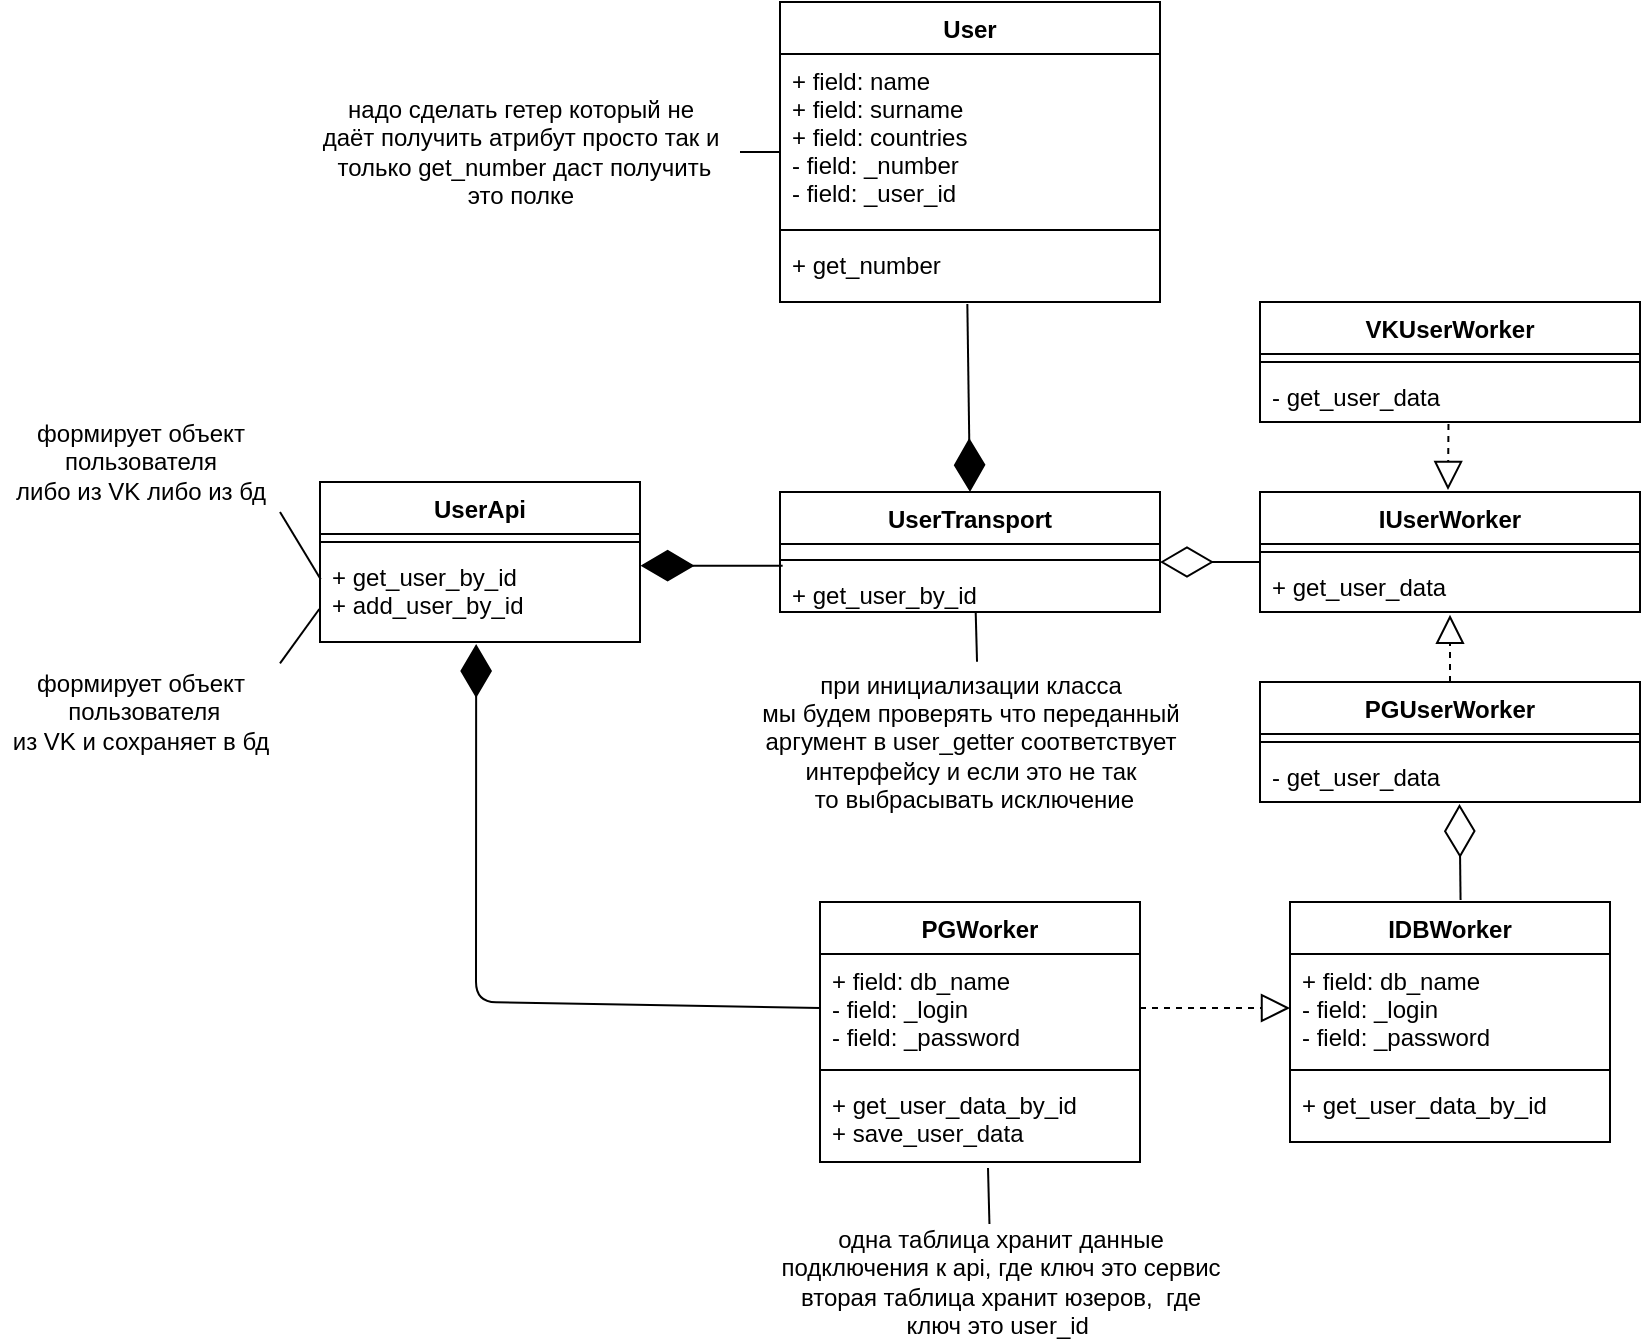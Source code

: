 <mxfile version="12.9.9" type="device"><diagram id="C5RBs43oDa-KdzZeNtuy" name="Page-1"><mxGraphModel dx="2130" dy="1230" grid="1" gridSize="10" guides="1" tooltips="1" connect="1" arrows="1" fold="1" page="1" pageScale="1" pageWidth="827" pageHeight="1169" math="0" shadow="0"><root><mxCell id="WIyWlLk6GJQsqaUBKTNV-0"/><mxCell id="WIyWlLk6GJQsqaUBKTNV-1" parent="WIyWlLk6GJQsqaUBKTNV-0"/><mxCell id="jGwKJgLQtCVfkWyT7vOf-91" value="" style="endArrow=none;html=1;rounded=0;entryX=0.001;entryY=0.583;entryDx=0;entryDy=0;entryPerimeter=0;exitX=1;exitY=0.5;exitDx=0;exitDy=0;" parent="WIyWlLk6GJQsqaUBKTNV-1" target="jGwKJgLQtCVfkWyT7vOf-82" edge="1" source="jGwKJgLQtCVfkWyT7vOf-188"><mxGeometry relative="1" as="geometry"><mxPoint x="-477" y="96" as="sourcePoint"/><mxPoint x="-477" y="44.66" as="targetPoint"/></mxGeometry></mxCell><mxCell id="jGwKJgLQtCVfkWyT7vOf-92" value="при инициализации класса&lt;br&gt;мы будем проверять что переданный&lt;br&gt;аргумент в user_getter соответствует&lt;br&gt;интерфейсу и если это не так&lt;br&gt;&amp;nbsp;то выбрасывать исключение" style="text;html=1;align=center;verticalAlign=middle;resizable=0;points=[];autosize=1;" parent="WIyWlLk6GJQsqaUBKTNV-1" vertex="1"><mxGeometry x="-452" y="350" width="220" height="80" as="geometry"/></mxCell><mxCell id="jGwKJgLQtCVfkWyT7vOf-161" value="" style="endArrow=diamondThin;endFill=0;endSize=24;html=1;entryX=1;entryY=0.625;entryDx=0;entryDy=0;entryPerimeter=0;" parent="WIyWlLk6GJQsqaUBKTNV-1" edge="1" target="ZPyuNEXYWkOXCgR7MvM--2"><mxGeometry width="160" relative="1" as="geometry"><mxPoint x="-197" y="300" as="sourcePoint"/><mxPoint x="-247" y="320" as="targetPoint"/></mxGeometry></mxCell><mxCell id="jGwKJgLQtCVfkWyT7vOf-170" value="" style="endArrow=block;dashed=1;endFill=0;endSize=12;html=1;exitX=0.496;exitY=1.038;exitDx=0;exitDy=0;exitPerimeter=0;" parent="WIyWlLk6GJQsqaUBKTNV-1" source="jGwKJgLQtCVfkWyT7vOf-165" edge="1"><mxGeometry width="160" relative="1" as="geometry"><mxPoint x="-80" y="250" as="sourcePoint"/><mxPoint x="-103" y="264" as="targetPoint"/></mxGeometry></mxCell><mxCell id="jGwKJgLQtCVfkWyT7vOf-171" value="" style="endArrow=block;dashed=1;endFill=0;endSize=12;html=1;exitX=0.5;exitY=0;exitDx=0;exitDy=0;entryX=0.5;entryY=1.053;entryDx=0;entryDy=0;entryPerimeter=0;" parent="WIyWlLk6GJQsqaUBKTNV-1" source="jGwKJgLQtCVfkWyT7vOf-166" target="jGwKJgLQtCVfkWyT7vOf-97" edge="1"><mxGeometry width="160" relative="1" as="geometry"><mxPoint x="-7.83" y="533.49" as="sourcePoint"/><mxPoint x="-80" y="350" as="targetPoint"/></mxGeometry></mxCell><mxCell id="jGwKJgLQtCVfkWyT7vOf-180" value="формирует объект &lt;br&gt;пользователя&lt;br&gt;либо из VK либо из бд" style="text;html=1;align=center;verticalAlign=middle;resizable=0;points=[];autosize=1;" parent="WIyWlLk6GJQsqaUBKTNV-1" vertex="1"><mxGeometry x="-827" y="225" width="140" height="50" as="geometry"/></mxCell><mxCell id="jGwKJgLQtCVfkWyT7vOf-181" value="" style="endArrow=none;html=1;rounded=0;entryX=0.002;entryY=0.319;entryDx=0;entryDy=0;entryPerimeter=0;exitX=1;exitY=1;exitDx=0;exitDy=0;exitPerimeter=0;" parent="WIyWlLk6GJQsqaUBKTNV-1" source="jGwKJgLQtCVfkWyT7vOf-180" target="jGwKJgLQtCVfkWyT7vOf-175" edge="1"><mxGeometry relative="1" as="geometry"><mxPoint x="-887" y="410.06" as="sourcePoint"/><mxPoint x="-805.2" y="299.996" as="targetPoint"/></mxGeometry></mxCell><mxCell id="jGwKJgLQtCVfkWyT7vOf-188" value="надо сделать гетер который не &lt;br&gt;даёт&amp;nbsp;получить атрибут просто так и&lt;br&gt;&amp;nbsp;только get_number даст получить &lt;br&gt;это полке" style="text;html=1;align=center;" parent="WIyWlLk6GJQsqaUBKTNV-1" vertex="1"><mxGeometry x="-677" y="60" width="220" height="70" as="geometry"/></mxCell><mxCell id="jGwKJgLQtCVfkWyT7vOf-189" value="формирует объект&lt;br&gt;&amp;nbsp;пользователя&lt;br&gt;из VK и сохраняет в бд" style="text;html=1;align=center;verticalAlign=middle;resizable=0;points=[];autosize=1;" parent="WIyWlLk6GJQsqaUBKTNV-1" vertex="1"><mxGeometry x="-827" y="350" width="140" height="50" as="geometry"/></mxCell><mxCell id="jGwKJgLQtCVfkWyT7vOf-190" value="" style="endArrow=none;html=1;rounded=0;entryX=-0.002;entryY=0.641;entryDx=0;entryDy=0;entryPerimeter=0;exitX=1;exitY=0.013;exitDx=0;exitDy=0;exitPerimeter=0;" parent="WIyWlLk6GJQsqaUBKTNV-1" source="jGwKJgLQtCVfkWyT7vOf-189" target="jGwKJgLQtCVfkWyT7vOf-175" edge="1"><mxGeometry relative="1" as="geometry"><mxPoint x="-745" y="356" as="sourcePoint"/><mxPoint x="-727" y="310" as="targetPoint"/></mxGeometry></mxCell><mxCell id="jGwKJgLQtCVfkWyT7vOf-192" value="одна таблица хранит данные &lt;br&gt;подключения к api, где ключ это сервис&lt;br&gt;вторая таблица хранит юзеров,&amp;nbsp; где&lt;br&gt;ключ это user_id&amp;nbsp;" style="text;html=1;align=center;verticalAlign=middle;resizable=0;points=[];autosize=1;" parent="WIyWlLk6GJQsqaUBKTNV-1" vertex="1"><mxGeometry x="-447" y="630" width="240" height="60" as="geometry"/></mxCell><mxCell id="jGwKJgLQtCVfkWyT7vOf-205" value="" style="endArrow=none;html=1;rounded=0;exitX=0.525;exitY=1.071;exitDx=0;exitDy=0;exitPerimeter=0;entryX=0.478;entryY=0.017;entryDx=0;entryDy=0;entryPerimeter=0;" parent="WIyWlLk6GJQsqaUBKTNV-1" source="jGwKJgLQtCVfkWyT7vOf-198" target="jGwKJgLQtCVfkWyT7vOf-192" edge="1"><mxGeometry relative="1" as="geometry"><mxPoint x="-209" y="446.51" as="sourcePoint"/><mxPoint x="-329" y="650" as="targetPoint"/></mxGeometry></mxCell><mxCell id="jGwKJgLQtCVfkWyT7vOf-207" value="" style="endArrow=diamondThin;endFill=0;endSize=24;html=1;exitX=0.533;exitY=-0.008;exitDx=0;exitDy=0;entryX=0.525;entryY=1.04;entryDx=0;entryDy=0;entryPerimeter=0;exitPerimeter=0;" parent="WIyWlLk6GJQsqaUBKTNV-1" source="jGwKJgLQtCVfkWyT7vOf-86" target="jGwKJgLQtCVfkWyT7vOf-168" edge="1"><mxGeometry width="160" relative="1" as="geometry"><mxPoint x="-87" y="440" as="sourcePoint"/><mxPoint x="-157" y="440" as="targetPoint"/></mxGeometry></mxCell><mxCell id="ZPyuNEXYWkOXCgR7MvM--4" value="" style="endArrow=diamondThin;endFill=1;endSize=24;html=1;exitX=0.493;exitY=1.032;exitDx=0;exitDy=0;exitPerimeter=0;entryX=0.5;entryY=0;entryDx=0;entryDy=0;" edge="1" parent="WIyWlLk6GJQsqaUBKTNV-1" source="jGwKJgLQtCVfkWyT7vOf-84" target="ZPyuNEXYWkOXCgR7MvM--0"><mxGeometry width="160" relative="1" as="geometry"><mxPoint x="-337" y="210" as="sourcePoint"/><mxPoint x="-317" y="310" as="targetPoint"/></mxGeometry></mxCell><mxCell id="jGwKJgLQtCVfkWyT7vOf-94" value="IUserWorker" style="swimlane;fontStyle=1;align=center;verticalAlign=top;childLayout=stackLayout;horizontal=1;startSize=26;horizontalStack=0;resizeParent=1;resizeParentMax=0;resizeLast=0;collapsible=1;marginBottom=0;" parent="WIyWlLk6GJQsqaUBKTNV-1" vertex="1"><mxGeometry x="-197" y="265" width="190" height="60" as="geometry"/></mxCell><mxCell id="jGwKJgLQtCVfkWyT7vOf-96" value="" style="line;strokeWidth=1;fillColor=none;align=left;verticalAlign=middle;spacingTop=-1;spacingLeft=3;spacingRight=3;rotatable=0;labelPosition=right;points=[];portConstraint=eastwest;" parent="jGwKJgLQtCVfkWyT7vOf-94" vertex="1"><mxGeometry y="26" width="190" height="8" as="geometry"/></mxCell><mxCell id="jGwKJgLQtCVfkWyT7vOf-97" value="+ get_user_data" style="text;strokeColor=none;fillColor=none;align=left;verticalAlign=top;spacingLeft=4;spacingRight=4;overflow=hidden;rotatable=0;points=[[0,0.5],[1,0.5]];portConstraint=eastwest;" parent="jGwKJgLQtCVfkWyT7vOf-94" vertex="1"><mxGeometry y="34" width="190" height="26" as="geometry"/></mxCell><mxCell id="jGwKJgLQtCVfkWyT7vOf-166" value="PGUserWorker" style="swimlane;fontStyle=1;align=center;verticalAlign=top;childLayout=stackLayout;horizontal=1;startSize=26;horizontalStack=0;resizeParent=1;resizeParentMax=0;resizeLast=0;collapsible=1;marginBottom=0;" parent="WIyWlLk6GJQsqaUBKTNV-1" vertex="1"><mxGeometry x="-197" y="360" width="190" height="60" as="geometry"/></mxCell><mxCell id="jGwKJgLQtCVfkWyT7vOf-167" value="" style="line;strokeWidth=1;fillColor=none;align=left;verticalAlign=middle;spacingTop=-1;spacingLeft=3;spacingRight=3;rotatable=0;labelPosition=right;points=[];portConstraint=eastwest;" parent="jGwKJgLQtCVfkWyT7vOf-166" vertex="1"><mxGeometry y="26" width="190" height="8" as="geometry"/></mxCell><mxCell id="jGwKJgLQtCVfkWyT7vOf-168" value="- get_user_data" style="text;strokeColor=none;fillColor=none;align=left;verticalAlign=top;spacingLeft=4;spacingRight=4;overflow=hidden;rotatable=0;points=[[0,0.5],[1,0.5]];portConstraint=eastwest;" parent="jGwKJgLQtCVfkWyT7vOf-166" vertex="1"><mxGeometry y="34" width="190" height="26" as="geometry"/></mxCell><mxCell id="jGwKJgLQtCVfkWyT7vOf-162" value="VKUserWorker" style="swimlane;fontStyle=1;align=center;verticalAlign=top;childLayout=stackLayout;horizontal=1;startSize=26;horizontalStack=0;resizeParent=1;resizeParentMax=0;resizeLast=0;collapsible=1;marginBottom=0;" parent="WIyWlLk6GJQsqaUBKTNV-1" vertex="1"><mxGeometry x="-197" y="170" width="190" height="60" as="geometry"/></mxCell><mxCell id="jGwKJgLQtCVfkWyT7vOf-164" value="" style="line;strokeWidth=1;fillColor=none;align=left;verticalAlign=middle;spacingTop=-1;spacingLeft=3;spacingRight=3;rotatable=0;labelPosition=right;points=[];portConstraint=eastwest;" parent="jGwKJgLQtCVfkWyT7vOf-162" vertex="1"><mxGeometry y="26" width="190" height="8" as="geometry"/></mxCell><mxCell id="jGwKJgLQtCVfkWyT7vOf-165" value="- get_user_data" style="text;strokeColor=none;fillColor=none;align=left;verticalAlign=top;spacingLeft=4;spacingRight=4;overflow=hidden;rotatable=0;points=[[0,0.5],[1,0.5]];portConstraint=eastwest;" parent="jGwKJgLQtCVfkWyT7vOf-162" vertex="1"><mxGeometry y="34" width="190" height="26" as="geometry"/></mxCell><mxCell id="ZPyuNEXYWkOXCgR7MvM--0" value="UserTransport" style="swimlane;fontStyle=1;align=center;verticalAlign=top;childLayout=stackLayout;horizontal=1;startSize=26;horizontalStack=0;resizeParent=1;resizeParentMax=0;resizeLast=0;collapsible=1;marginBottom=0;" vertex="1" parent="WIyWlLk6GJQsqaUBKTNV-1"><mxGeometry x="-437" y="265" width="190" height="60" as="geometry"/></mxCell><mxCell id="ZPyuNEXYWkOXCgR7MvM--1" value="&#10;" style="text;strokeColor=none;fillColor=none;align=left;verticalAlign=top;spacingLeft=4;spacingRight=4;overflow=hidden;rotatable=0;points=[[0,0.5],[1,0.5]];portConstraint=eastwest;" vertex="1" parent="ZPyuNEXYWkOXCgR7MvM--0"><mxGeometry y="26" width="190" height="4" as="geometry"/></mxCell><mxCell id="ZPyuNEXYWkOXCgR7MvM--2" value="" style="line;strokeWidth=1;fillColor=none;align=left;verticalAlign=middle;spacingTop=-1;spacingLeft=3;spacingRight=3;rotatable=0;labelPosition=right;points=[];portConstraint=eastwest;" vertex="1" parent="ZPyuNEXYWkOXCgR7MvM--0"><mxGeometry y="30" width="190" height="8" as="geometry"/></mxCell><mxCell id="ZPyuNEXYWkOXCgR7MvM--3" value="+ get_user_by_id" style="text;strokeColor=none;fillColor=none;align=left;verticalAlign=top;spacingLeft=4;spacingRight=4;overflow=hidden;rotatable=0;points=[[0,0.5],[1,0.5]];portConstraint=eastwest;" vertex="1" parent="ZPyuNEXYWkOXCgR7MvM--0"><mxGeometry y="38" width="190" height="22" as="geometry"/></mxCell><mxCell id="jGwKJgLQtCVfkWyT7vOf-86" value="IDBWorker" style="swimlane;fontStyle=1;align=center;verticalAlign=top;childLayout=stackLayout;horizontal=1;startSize=26;horizontalStack=0;resizeParent=1;resizeParentMax=0;resizeLast=0;collapsible=1;marginBottom=0;" parent="WIyWlLk6GJQsqaUBKTNV-1" vertex="1"><mxGeometry x="-182" y="470" width="160" height="120" as="geometry"/></mxCell><mxCell id="jGwKJgLQtCVfkWyT7vOf-87" value="+ field: db_name&#10;- field: _login&#10;- field: _password&#10;&#10;" style="text;strokeColor=none;fillColor=none;align=left;verticalAlign=top;spacingLeft=4;spacingRight=4;overflow=hidden;rotatable=0;points=[[0,0.5],[1,0.5]];portConstraint=eastwest;" parent="jGwKJgLQtCVfkWyT7vOf-86" vertex="1"><mxGeometry y="26" width="160" height="54" as="geometry"/></mxCell><mxCell id="jGwKJgLQtCVfkWyT7vOf-88" value="" style="line;strokeWidth=1;fillColor=none;align=left;verticalAlign=middle;spacingTop=-1;spacingLeft=3;spacingRight=3;rotatable=0;labelPosition=right;points=[];portConstraint=eastwest;" parent="jGwKJgLQtCVfkWyT7vOf-86" vertex="1"><mxGeometry y="80" width="160" height="8" as="geometry"/></mxCell><mxCell id="jGwKJgLQtCVfkWyT7vOf-89" value="+ get_user_data_by_id&#10;" style="text;strokeColor=none;fillColor=none;align=left;verticalAlign=top;spacingLeft=4;spacingRight=4;overflow=hidden;rotatable=0;points=[[0,0.5],[1,0.5]];portConstraint=eastwest;" parent="jGwKJgLQtCVfkWyT7vOf-86" vertex="1"><mxGeometry y="88" width="160" height="32" as="geometry"/></mxCell><mxCell id="jGwKJgLQtCVfkWyT7vOf-81" value="User" style="swimlane;fontStyle=1;align=center;verticalAlign=top;childLayout=stackLayout;horizontal=1;startSize=26;horizontalStack=0;resizeParent=1;resizeParentMax=0;resizeLast=0;collapsible=1;marginBottom=0;" parent="WIyWlLk6GJQsqaUBKTNV-1" vertex="1"><mxGeometry x="-437" y="20" width="190" height="150" as="geometry"/></mxCell><mxCell id="jGwKJgLQtCVfkWyT7vOf-82" value="+ field: name&#10;+ field: surname&#10;+ field: countries&#10;- field: _number&#10;- field: _user_id&#10;" style="text;strokeColor=none;fillColor=none;align=left;verticalAlign=top;spacingLeft=4;spacingRight=4;overflow=hidden;rotatable=0;points=[[0,0.5],[1,0.5]];portConstraint=eastwest;" parent="jGwKJgLQtCVfkWyT7vOf-81" vertex="1"><mxGeometry y="26" width="190" height="84" as="geometry"/></mxCell><mxCell id="jGwKJgLQtCVfkWyT7vOf-83" value="" style="line;strokeWidth=1;fillColor=none;align=left;verticalAlign=middle;spacingTop=-1;spacingLeft=3;spacingRight=3;rotatable=0;labelPosition=right;points=[];portConstraint=eastwest;" parent="jGwKJgLQtCVfkWyT7vOf-81" vertex="1"><mxGeometry y="110" width="190" height="8" as="geometry"/></mxCell><mxCell id="jGwKJgLQtCVfkWyT7vOf-84" value="+ get_number" style="text;strokeColor=none;fillColor=none;align=left;verticalAlign=top;spacingLeft=4;spacingRight=4;overflow=hidden;rotatable=0;points=[[0,0.5],[1,0.5]];portConstraint=eastwest;" parent="jGwKJgLQtCVfkWyT7vOf-81" vertex="1"><mxGeometry y="118" width="190" height="32" as="geometry"/></mxCell><mxCell id="jGwKJgLQtCVfkWyT7vOf-172" value="UserApi" style="swimlane;fontStyle=1;align=center;verticalAlign=top;childLayout=stackLayout;horizontal=1;startSize=26;horizontalStack=0;resizeParent=1;resizeParentMax=0;resizeLast=0;collapsible=1;marginBottom=0;" parent="WIyWlLk6GJQsqaUBKTNV-1" vertex="1"><mxGeometry x="-667" y="260" width="160" height="80" as="geometry"/></mxCell><mxCell id="jGwKJgLQtCVfkWyT7vOf-174" value="" style="line;strokeWidth=1;fillColor=none;align=left;verticalAlign=middle;spacingTop=-1;spacingLeft=3;spacingRight=3;rotatable=0;labelPosition=right;points=[];portConstraint=eastwest;" parent="jGwKJgLQtCVfkWyT7vOf-172" vertex="1"><mxGeometry y="26" width="160" height="8" as="geometry"/></mxCell><mxCell id="jGwKJgLQtCVfkWyT7vOf-175" value="+ get_user_by_id&#10;+ add_user_by_id" style="text;strokeColor=none;fillColor=none;align=left;verticalAlign=top;spacingLeft=4;spacingRight=4;overflow=hidden;rotatable=0;points=[[0,0.5],[1,0.5]];portConstraint=eastwest;" parent="jGwKJgLQtCVfkWyT7vOf-172" vertex="1"><mxGeometry y="34" width="160" height="46" as="geometry"/></mxCell><mxCell id="jGwKJgLQtCVfkWyT7vOf-195" value="PGWorker" style="swimlane;fontStyle=1;align=center;verticalAlign=top;childLayout=stackLayout;horizontal=1;startSize=26;horizontalStack=0;resizeParent=1;resizeParentMax=0;resizeLast=0;collapsible=1;marginBottom=0;" parent="WIyWlLk6GJQsqaUBKTNV-1" vertex="1"><mxGeometry x="-417" y="470" width="160" height="130" as="geometry"/></mxCell><mxCell id="jGwKJgLQtCVfkWyT7vOf-196" value="+ field: db_name&#10;- field: _login&#10;- field: _password&#10;&#10;" style="text;strokeColor=none;fillColor=none;align=left;verticalAlign=top;spacingLeft=4;spacingRight=4;overflow=hidden;rotatable=0;points=[[0,0.5],[1,0.5]];portConstraint=eastwest;" parent="jGwKJgLQtCVfkWyT7vOf-195" vertex="1"><mxGeometry y="26" width="160" height="54" as="geometry"/></mxCell><mxCell id="jGwKJgLQtCVfkWyT7vOf-197" value="" style="line;strokeWidth=1;fillColor=none;align=left;verticalAlign=middle;spacingTop=-1;spacingLeft=3;spacingRight=3;rotatable=0;labelPosition=right;points=[];portConstraint=eastwest;" parent="jGwKJgLQtCVfkWyT7vOf-195" vertex="1"><mxGeometry y="80" width="160" height="8" as="geometry"/></mxCell><mxCell id="jGwKJgLQtCVfkWyT7vOf-198" value="+ get_user_data_by_id&#10;+ save_user_data&#10;" style="text;strokeColor=none;fillColor=none;align=left;verticalAlign=top;spacingLeft=4;spacingRight=4;overflow=hidden;rotatable=0;points=[[0,0.5],[1,0.5]];portConstraint=eastwest;" parent="jGwKJgLQtCVfkWyT7vOf-195" vertex="1"><mxGeometry y="88" width="160" height="42" as="geometry"/></mxCell><mxCell id="ZPyuNEXYWkOXCgR7MvM--7" value="" style="endArrow=none;html=1;rounded=0;entryX=0.516;entryY=-0.002;entryDx=0;entryDy=0;entryPerimeter=0;exitX=0.515;exitY=1.009;exitDx=0;exitDy=0;exitPerimeter=0;" edge="1" parent="WIyWlLk6GJQsqaUBKTNV-1" source="ZPyuNEXYWkOXCgR7MvM--3" target="jGwKJgLQtCVfkWyT7vOf-92"><mxGeometry relative="1" as="geometry"><mxPoint x="-352.09" y="340.03" as="sourcePoint"/><mxPoint x="-331.9" y="340.002" as="targetPoint"/></mxGeometry></mxCell><mxCell id="ZPyuNEXYWkOXCgR7MvM--8" value="" style="endArrow=block;dashed=1;endFill=0;endSize=12;html=1;exitX=1;exitY=0.5;exitDx=0;exitDy=0;entryX=0;entryY=0.5;entryDx=0;entryDy=0;" edge="1" parent="WIyWlLk6GJQsqaUBKTNV-1" source="jGwKJgLQtCVfkWyT7vOf-196" target="jGwKJgLQtCVfkWyT7vOf-87"><mxGeometry width="160" relative="1" as="geometry"><mxPoint x="-220" y="551.81" as="sourcePoint"/><mxPoint x="-220" y="518.188" as="targetPoint"/></mxGeometry></mxCell><mxCell id="ZPyuNEXYWkOXCgR7MvM--9" value="" style="endArrow=diamondThin;endFill=1;endSize=24;html=1;exitX=0.007;exitY=-0.052;exitDx=0;exitDy=0;exitPerimeter=0;entryX=1.002;entryY=0.171;entryDx=0;entryDy=0;entryPerimeter=0;" edge="1" parent="WIyWlLk6GJQsqaUBKTNV-1" source="ZPyuNEXYWkOXCgR7MvM--3" target="jGwKJgLQtCVfkWyT7vOf-175"><mxGeometry width="160" relative="1" as="geometry"><mxPoint x="-490.0" y="260.004" as="sourcePoint"/><mxPoint x="-488.67" y="353.98" as="targetPoint"/></mxGeometry></mxCell><mxCell id="ZPyuNEXYWkOXCgR7MvM--10" value="" style="endArrow=diamondThin;endFill=1;endSize=24;html=1;exitX=0;exitY=0.5;exitDx=0;exitDy=0;entryX=0.488;entryY=1.022;entryDx=0;entryDy=0;entryPerimeter=0;" edge="1" parent="WIyWlLk6GJQsqaUBKTNV-1" source="jGwKJgLQtCVfkWyT7vOf-196" target="jGwKJgLQtCVfkWyT7vOf-175"><mxGeometry width="160" relative="1" as="geometry"><mxPoint x="-520.0" y="430.004" as="sourcePoint"/><mxPoint x="-518.67" y="523.98" as="targetPoint"/><Array as="points"><mxPoint x="-589" y="520"/></Array></mxGeometry></mxCell></root></mxGraphModel></diagram></mxfile>